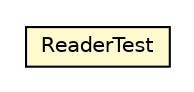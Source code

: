 #!/usr/local/bin/dot
#
# Class diagram 
# Generated by UMLGraph version R5_6-24-gf6e263 (http://www.umlgraph.org/)
#

digraph G {
	edge [fontname="Helvetica",fontsize=10,labelfontname="Helvetica",labelfontsize=10];
	node [fontname="Helvetica",fontsize=10,shape=plaintext];
	nodesep=0.25;
	ranksep=0.5;
	// net.trajano.jetng.test.ReaderTest
	c93 [label=<<table title="net.trajano.jetng.test.ReaderTest" border="0" cellborder="1" cellspacing="0" cellpadding="2" port="p" bgcolor="lemonChiffon" href="./ReaderTest.html">
		<tr><td><table border="0" cellspacing="0" cellpadding="1">
<tr><td align="center" balign="center"> ReaderTest </td></tr>
		</table></td></tr>
		</table>>, URL="./ReaderTest.html", fontname="Helvetica", fontcolor="black", fontsize=10.0];
}

